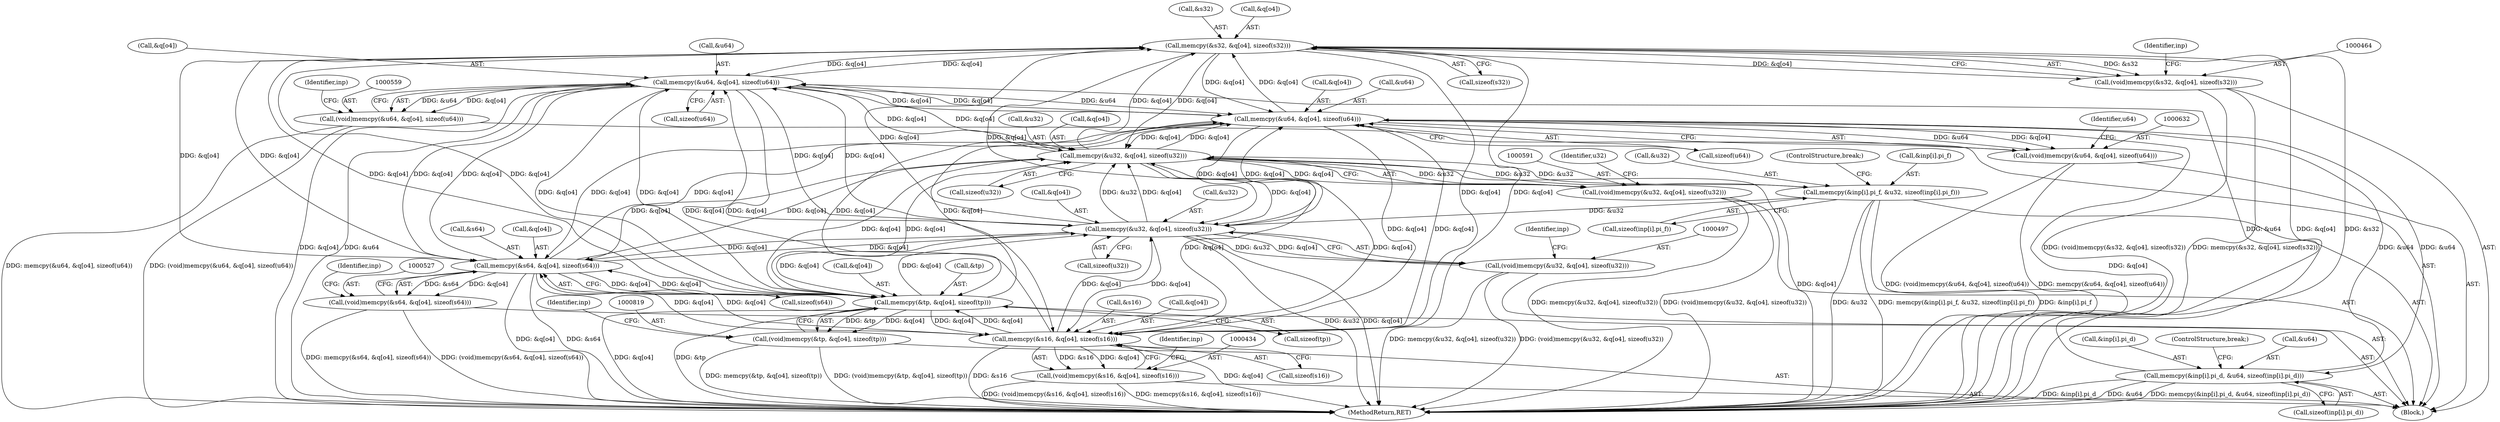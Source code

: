 digraph "0_file_93e063ee374b6a75729df9e7201fb511e47e259d@API" {
"1000465" [label="(Call,memcpy(&s32, &q[o4], sizeof(s32)))"];
"1000560" [label="(Call,memcpy(&u64, &q[o4], sizeof(u64)))"];
"1000648" [label="(Call,memcpy(&inp[i].pi_d, &u64, sizeof(inp[i].pi_d)))"];
"1000633" [label="(Call,memcpy(&u64, &q[o4], sizeof(u64)))"];
"1000592" [label="(Call,memcpy(&u32, &q[o4], sizeof(u32)))"];
"1000498" [label="(Call,memcpy(&u32, &q[o4], sizeof(u32)))"];
"1000605" [label="(Call,memcpy(&inp[i].pi_f, &u32, sizeof(inp[i].pi_f)))"];
"1000465" [label="(Call,memcpy(&s32, &q[o4], sizeof(s32)))"];
"1000435" [label="(Call,memcpy(&s16, &q[o4], sizeof(s16)))"];
"1000820" [label="(Call,memcpy(&tp, &q[o4], sizeof(tp)))"];
"1000528" [label="(Call,memcpy(&s64, &q[o4], sizeof(s64)))"];
"1000433" [label="(Call,(void)memcpy(&s16, &q[o4], sizeof(s16)))"];
"1000463" [label="(Call,(void)memcpy(&s32, &q[o4], sizeof(s32)))"];
"1000496" [label="(Call,(void)memcpy(&u32, &q[o4], sizeof(u32)))"];
"1000526" [label="(Call,(void)memcpy(&s64, &q[o4], sizeof(s64)))"];
"1000558" [label="(Call,(void)memcpy(&u64, &q[o4], sizeof(u64)))"];
"1000590" [label="(Call,(void)memcpy(&u32, &q[o4], sizeof(u32)))"];
"1000631" [label="(Call,(void)memcpy(&u64, &q[o4], sizeof(u64)))"];
"1000818" [label="(Call,(void)memcpy(&tp, &q[o4], sizeof(tp)))"];
"1000643" [label="(Identifier,u64)"];
"1000531" [label="(Call,&q[o4])"];
"1000655" [label="(Call,&u64)"];
"1000558" [label="(Call,(void)memcpy(&u64, &q[o4], sizeof(u64)))"];
"1000465" [label="(Call,memcpy(&s32, &q[o4], sizeof(s32)))"];
"1000648" [label="(Call,memcpy(&inp[i].pi_d, &u64, sizeof(inp[i].pi_d)))"];
"1000498" [label="(Call,memcpy(&u32, &q[o4], sizeof(u32)))"];
"1000823" [label="(Call,&q[o4])"];
"1000592" [label="(Call,memcpy(&u32, &q[o4], sizeof(u32)))"];
"1000505" [label="(Call,sizeof(u32))"];
"1000871" [label="(MethodReturn,RET)"];
"1000593" [label="(Call,&u32)"];
"1000436" [label="(Call,&s16)"];
"1000435" [label="(Call,memcpy(&s16, &q[o4], sizeof(s16)))"];
"1000563" [label="(Call,&q[o4])"];
"1000529" [label="(Call,&s64)"];
"1000501" [label="(Call,&q[o4])"];
"1000560" [label="(Call,memcpy(&u64, &q[o4], sizeof(u64)))"];
"1000496" [label="(Call,(void)memcpy(&u32, &q[o4], sizeof(u32)))"];
"1000636" [label="(Call,&q[o4])"];
"1000649" [label="(Call,&inp[i].pi_d)"];
"1000442" [label="(Call,sizeof(s16))"];
"1000419" [label="(Block,)"];
"1000466" [label="(Call,&s32)"];
"1000540" [label="(Identifier,inp)"];
"1000468" [label="(Call,&q[o4])"];
"1000657" [label="(Call,sizeof(inp[i].pi_d))"];
"1000447" [label="(Identifier,inp)"];
"1000602" [label="(Identifier,u32)"];
"1000433" [label="(Call,(void)memcpy(&s16, &q[o4], sizeof(s16)))"];
"1000634" [label="(Call,&u64)"];
"1000614" [label="(Call,sizeof(inp[i].pi_f))"];
"1000827" [label="(Call,sizeof(tp))"];
"1000663" [label="(ControlStructure,break;)"];
"1000595" [label="(Call,&q[o4])"];
"1000463" [label="(Call,(void)memcpy(&s32, &q[o4], sizeof(s32)))"];
"1000820" [label="(Call,memcpy(&tp, &q[o4], sizeof(tp)))"];
"1000499" [label="(Call,&u32)"];
"1000633" [label="(Call,memcpy(&u64, &q[o4], sizeof(u64)))"];
"1000640" [label="(Call,sizeof(u64))"];
"1000599" [label="(Call,sizeof(u32))"];
"1000605" [label="(Call,memcpy(&inp[i].pi_f, &u32, sizeof(inp[i].pi_f)))"];
"1000631" [label="(Call,(void)memcpy(&u64, &q[o4], sizeof(u64)))"];
"1000477" [label="(Identifier,inp)"];
"1000818" [label="(Call,(void)memcpy(&tp, &q[o4], sizeof(tp)))"];
"1000510" [label="(Identifier,inp)"];
"1000606" [label="(Call,&inp[i].pi_f)"];
"1000567" [label="(Call,sizeof(u64))"];
"1000612" [label="(Call,&u32)"];
"1000438" [label="(Call,&q[o4])"];
"1000590" [label="(Call,(void)memcpy(&u32, &q[o4], sizeof(u32)))"];
"1000472" [label="(Call,sizeof(s32))"];
"1000821" [label="(Call,&tp)"];
"1000526" [label="(Call,(void)memcpy(&s64, &q[o4], sizeof(s64)))"];
"1000528" [label="(Call,memcpy(&s64, &q[o4], sizeof(s64)))"];
"1000535" [label="(Call,sizeof(s64))"];
"1000620" [label="(ControlStructure,break;)"];
"1000572" [label="(Identifier,inp)"];
"1000561" [label="(Call,&u64)"];
"1000832" [label="(Identifier,inp)"];
"1000465" -> "1000463"  [label="AST: "];
"1000465" -> "1000472"  [label="CFG: "];
"1000466" -> "1000465"  [label="AST: "];
"1000468" -> "1000465"  [label="AST: "];
"1000472" -> "1000465"  [label="AST: "];
"1000463" -> "1000465"  [label="CFG: "];
"1000465" -> "1000871"  [label="DDG: &q[o4]"];
"1000465" -> "1000871"  [label="DDG: &s32"];
"1000465" -> "1000435"  [label="DDG: &q[o4]"];
"1000465" -> "1000463"  [label="DDG: &s32"];
"1000465" -> "1000463"  [label="DDG: &q[o4]"];
"1000560" -> "1000465"  [label="DDG: &q[o4]"];
"1000592" -> "1000465"  [label="DDG: &q[o4]"];
"1000435" -> "1000465"  [label="DDG: &q[o4]"];
"1000498" -> "1000465"  [label="DDG: &q[o4]"];
"1000633" -> "1000465"  [label="DDG: &q[o4]"];
"1000820" -> "1000465"  [label="DDG: &q[o4]"];
"1000528" -> "1000465"  [label="DDG: &q[o4]"];
"1000465" -> "1000498"  [label="DDG: &q[o4]"];
"1000465" -> "1000528"  [label="DDG: &q[o4]"];
"1000465" -> "1000560"  [label="DDG: &q[o4]"];
"1000465" -> "1000592"  [label="DDG: &q[o4]"];
"1000465" -> "1000633"  [label="DDG: &q[o4]"];
"1000465" -> "1000820"  [label="DDG: &q[o4]"];
"1000560" -> "1000558"  [label="AST: "];
"1000560" -> "1000567"  [label="CFG: "];
"1000561" -> "1000560"  [label="AST: "];
"1000563" -> "1000560"  [label="AST: "];
"1000567" -> "1000560"  [label="AST: "];
"1000558" -> "1000560"  [label="CFG: "];
"1000560" -> "1000871"  [label="DDG: &q[o4]"];
"1000560" -> "1000871"  [label="DDG: &u64"];
"1000560" -> "1000435"  [label="DDG: &q[o4]"];
"1000560" -> "1000498"  [label="DDG: &q[o4]"];
"1000560" -> "1000528"  [label="DDG: &q[o4]"];
"1000560" -> "1000558"  [label="DDG: &u64"];
"1000560" -> "1000558"  [label="DDG: &q[o4]"];
"1000648" -> "1000560"  [label="DDG: &u64"];
"1000592" -> "1000560"  [label="DDG: &q[o4]"];
"1000435" -> "1000560"  [label="DDG: &q[o4]"];
"1000498" -> "1000560"  [label="DDG: &q[o4]"];
"1000633" -> "1000560"  [label="DDG: &q[o4]"];
"1000820" -> "1000560"  [label="DDG: &q[o4]"];
"1000528" -> "1000560"  [label="DDG: &q[o4]"];
"1000560" -> "1000592"  [label="DDG: &q[o4]"];
"1000560" -> "1000633"  [label="DDG: &u64"];
"1000560" -> "1000633"  [label="DDG: &q[o4]"];
"1000560" -> "1000820"  [label="DDG: &q[o4]"];
"1000648" -> "1000419"  [label="AST: "];
"1000648" -> "1000657"  [label="CFG: "];
"1000649" -> "1000648"  [label="AST: "];
"1000655" -> "1000648"  [label="AST: "];
"1000657" -> "1000648"  [label="AST: "];
"1000663" -> "1000648"  [label="CFG: "];
"1000648" -> "1000871"  [label="DDG: &u64"];
"1000648" -> "1000871"  [label="DDG: memcpy(&inp[i].pi_d, &u64, sizeof(inp[i].pi_d))"];
"1000648" -> "1000871"  [label="DDG: &inp[i].pi_d"];
"1000648" -> "1000633"  [label="DDG: &u64"];
"1000633" -> "1000648"  [label="DDG: &u64"];
"1000633" -> "1000631"  [label="AST: "];
"1000633" -> "1000640"  [label="CFG: "];
"1000634" -> "1000633"  [label="AST: "];
"1000636" -> "1000633"  [label="AST: "];
"1000640" -> "1000633"  [label="AST: "];
"1000631" -> "1000633"  [label="CFG: "];
"1000633" -> "1000871"  [label="DDG: &q[o4]"];
"1000633" -> "1000435"  [label="DDG: &q[o4]"];
"1000633" -> "1000498"  [label="DDG: &q[o4]"];
"1000633" -> "1000528"  [label="DDG: &q[o4]"];
"1000633" -> "1000592"  [label="DDG: &q[o4]"];
"1000633" -> "1000631"  [label="DDG: &u64"];
"1000633" -> "1000631"  [label="DDG: &q[o4]"];
"1000592" -> "1000633"  [label="DDG: &q[o4]"];
"1000435" -> "1000633"  [label="DDG: &q[o4]"];
"1000498" -> "1000633"  [label="DDG: &q[o4]"];
"1000820" -> "1000633"  [label="DDG: &q[o4]"];
"1000528" -> "1000633"  [label="DDG: &q[o4]"];
"1000633" -> "1000820"  [label="DDG: &q[o4]"];
"1000592" -> "1000590"  [label="AST: "];
"1000592" -> "1000599"  [label="CFG: "];
"1000593" -> "1000592"  [label="AST: "];
"1000595" -> "1000592"  [label="AST: "];
"1000599" -> "1000592"  [label="AST: "];
"1000590" -> "1000592"  [label="CFG: "];
"1000592" -> "1000871"  [label="DDG: &q[o4]"];
"1000592" -> "1000435"  [label="DDG: &q[o4]"];
"1000592" -> "1000498"  [label="DDG: &q[o4]"];
"1000592" -> "1000528"  [label="DDG: &q[o4]"];
"1000592" -> "1000590"  [label="DDG: &u32"];
"1000592" -> "1000590"  [label="DDG: &q[o4]"];
"1000498" -> "1000592"  [label="DDG: &u32"];
"1000498" -> "1000592"  [label="DDG: &q[o4]"];
"1000605" -> "1000592"  [label="DDG: &u32"];
"1000435" -> "1000592"  [label="DDG: &q[o4]"];
"1000820" -> "1000592"  [label="DDG: &q[o4]"];
"1000528" -> "1000592"  [label="DDG: &q[o4]"];
"1000592" -> "1000605"  [label="DDG: &u32"];
"1000592" -> "1000820"  [label="DDG: &q[o4]"];
"1000498" -> "1000496"  [label="AST: "];
"1000498" -> "1000505"  [label="CFG: "];
"1000499" -> "1000498"  [label="AST: "];
"1000501" -> "1000498"  [label="AST: "];
"1000505" -> "1000498"  [label="AST: "];
"1000496" -> "1000498"  [label="CFG: "];
"1000498" -> "1000871"  [label="DDG: &u32"];
"1000498" -> "1000871"  [label="DDG: &q[o4]"];
"1000498" -> "1000435"  [label="DDG: &q[o4]"];
"1000498" -> "1000496"  [label="DDG: &u32"];
"1000498" -> "1000496"  [label="DDG: &q[o4]"];
"1000605" -> "1000498"  [label="DDG: &u32"];
"1000435" -> "1000498"  [label="DDG: &q[o4]"];
"1000820" -> "1000498"  [label="DDG: &q[o4]"];
"1000528" -> "1000498"  [label="DDG: &q[o4]"];
"1000498" -> "1000528"  [label="DDG: &q[o4]"];
"1000498" -> "1000820"  [label="DDG: &q[o4]"];
"1000605" -> "1000419"  [label="AST: "];
"1000605" -> "1000614"  [label="CFG: "];
"1000606" -> "1000605"  [label="AST: "];
"1000612" -> "1000605"  [label="AST: "];
"1000614" -> "1000605"  [label="AST: "];
"1000620" -> "1000605"  [label="CFG: "];
"1000605" -> "1000871"  [label="DDG: memcpy(&inp[i].pi_f, &u32, sizeof(inp[i].pi_f))"];
"1000605" -> "1000871"  [label="DDG: &inp[i].pi_f"];
"1000605" -> "1000871"  [label="DDG: &u32"];
"1000435" -> "1000433"  [label="AST: "];
"1000435" -> "1000442"  [label="CFG: "];
"1000436" -> "1000435"  [label="AST: "];
"1000438" -> "1000435"  [label="AST: "];
"1000442" -> "1000435"  [label="AST: "];
"1000433" -> "1000435"  [label="CFG: "];
"1000435" -> "1000871"  [label="DDG: &s16"];
"1000435" -> "1000871"  [label="DDG: &q[o4]"];
"1000435" -> "1000433"  [label="DDG: &s16"];
"1000435" -> "1000433"  [label="DDG: &q[o4]"];
"1000820" -> "1000435"  [label="DDG: &q[o4]"];
"1000528" -> "1000435"  [label="DDG: &q[o4]"];
"1000435" -> "1000528"  [label="DDG: &q[o4]"];
"1000435" -> "1000820"  [label="DDG: &q[o4]"];
"1000820" -> "1000818"  [label="AST: "];
"1000820" -> "1000827"  [label="CFG: "];
"1000821" -> "1000820"  [label="AST: "];
"1000823" -> "1000820"  [label="AST: "];
"1000827" -> "1000820"  [label="AST: "];
"1000818" -> "1000820"  [label="CFG: "];
"1000820" -> "1000871"  [label="DDG: &q[o4]"];
"1000820" -> "1000871"  [label="DDG: &tp"];
"1000820" -> "1000528"  [label="DDG: &q[o4]"];
"1000820" -> "1000818"  [label="DDG: &tp"];
"1000820" -> "1000818"  [label="DDG: &q[o4]"];
"1000528" -> "1000820"  [label="DDG: &q[o4]"];
"1000528" -> "1000526"  [label="AST: "];
"1000528" -> "1000535"  [label="CFG: "];
"1000529" -> "1000528"  [label="AST: "];
"1000531" -> "1000528"  [label="AST: "];
"1000535" -> "1000528"  [label="AST: "];
"1000526" -> "1000528"  [label="CFG: "];
"1000528" -> "1000871"  [label="DDG: &q[o4]"];
"1000528" -> "1000871"  [label="DDG: &s64"];
"1000528" -> "1000526"  [label="DDG: &s64"];
"1000528" -> "1000526"  [label="DDG: &q[o4]"];
"1000433" -> "1000419"  [label="AST: "];
"1000434" -> "1000433"  [label="AST: "];
"1000447" -> "1000433"  [label="CFG: "];
"1000433" -> "1000871"  [label="DDG: (void)memcpy(&s16, &q[o4], sizeof(s16))"];
"1000433" -> "1000871"  [label="DDG: memcpy(&s16, &q[o4], sizeof(s16))"];
"1000463" -> "1000419"  [label="AST: "];
"1000464" -> "1000463"  [label="AST: "];
"1000477" -> "1000463"  [label="CFG: "];
"1000463" -> "1000871"  [label="DDG: memcpy(&s32, &q[o4], sizeof(s32))"];
"1000463" -> "1000871"  [label="DDG: (void)memcpy(&s32, &q[o4], sizeof(s32))"];
"1000496" -> "1000419"  [label="AST: "];
"1000497" -> "1000496"  [label="AST: "];
"1000510" -> "1000496"  [label="CFG: "];
"1000496" -> "1000871"  [label="DDG: (void)memcpy(&u32, &q[o4], sizeof(u32))"];
"1000496" -> "1000871"  [label="DDG: memcpy(&u32, &q[o4], sizeof(u32))"];
"1000526" -> "1000419"  [label="AST: "];
"1000527" -> "1000526"  [label="AST: "];
"1000540" -> "1000526"  [label="CFG: "];
"1000526" -> "1000871"  [label="DDG: memcpy(&s64, &q[o4], sizeof(s64))"];
"1000526" -> "1000871"  [label="DDG: (void)memcpy(&s64, &q[o4], sizeof(s64))"];
"1000558" -> "1000419"  [label="AST: "];
"1000559" -> "1000558"  [label="AST: "];
"1000572" -> "1000558"  [label="CFG: "];
"1000558" -> "1000871"  [label="DDG: memcpy(&u64, &q[o4], sizeof(u64))"];
"1000558" -> "1000871"  [label="DDG: (void)memcpy(&u64, &q[o4], sizeof(u64))"];
"1000590" -> "1000419"  [label="AST: "];
"1000591" -> "1000590"  [label="AST: "];
"1000602" -> "1000590"  [label="CFG: "];
"1000590" -> "1000871"  [label="DDG: (void)memcpy(&u32, &q[o4], sizeof(u32))"];
"1000590" -> "1000871"  [label="DDG: memcpy(&u32, &q[o4], sizeof(u32))"];
"1000631" -> "1000419"  [label="AST: "];
"1000632" -> "1000631"  [label="AST: "];
"1000643" -> "1000631"  [label="CFG: "];
"1000631" -> "1000871"  [label="DDG: memcpy(&u64, &q[o4], sizeof(u64))"];
"1000631" -> "1000871"  [label="DDG: (void)memcpy(&u64, &q[o4], sizeof(u64))"];
"1000818" -> "1000419"  [label="AST: "];
"1000819" -> "1000818"  [label="AST: "];
"1000832" -> "1000818"  [label="CFG: "];
"1000818" -> "1000871"  [label="DDG: (void)memcpy(&tp, &q[o4], sizeof(tp))"];
"1000818" -> "1000871"  [label="DDG: memcpy(&tp, &q[o4], sizeof(tp))"];
}
